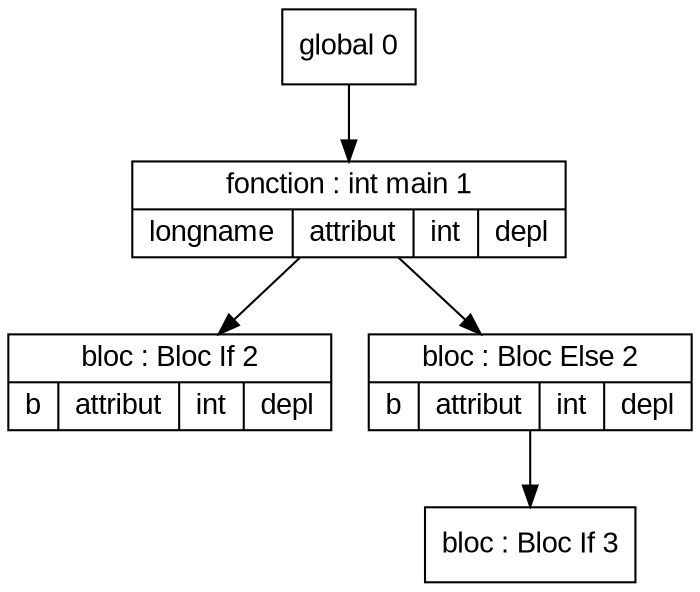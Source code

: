 digraph "tds"{

	node [fontname="Arial"];

	N2 [shape=record label="{ bloc : Bloc If  2
	| { b | attribut | int | depl }
	}"];

	N4 [shape=record label="{ bloc : Bloc If  3
	}"];

	N3 [shape=record label="{ bloc : Bloc Else  2
	| { b | attribut | int | depl }
	}"];

	N1 [shape=record label="{ fonction : int main 1
	| { longname | attribut | int | depl }
	}"];

	N0 [shape=record label="{ global 0
	}"];


	N0 -> N1; 
	N1 -> N2; 
	N1 -> N3; 
	N3 -> N4; 
}
